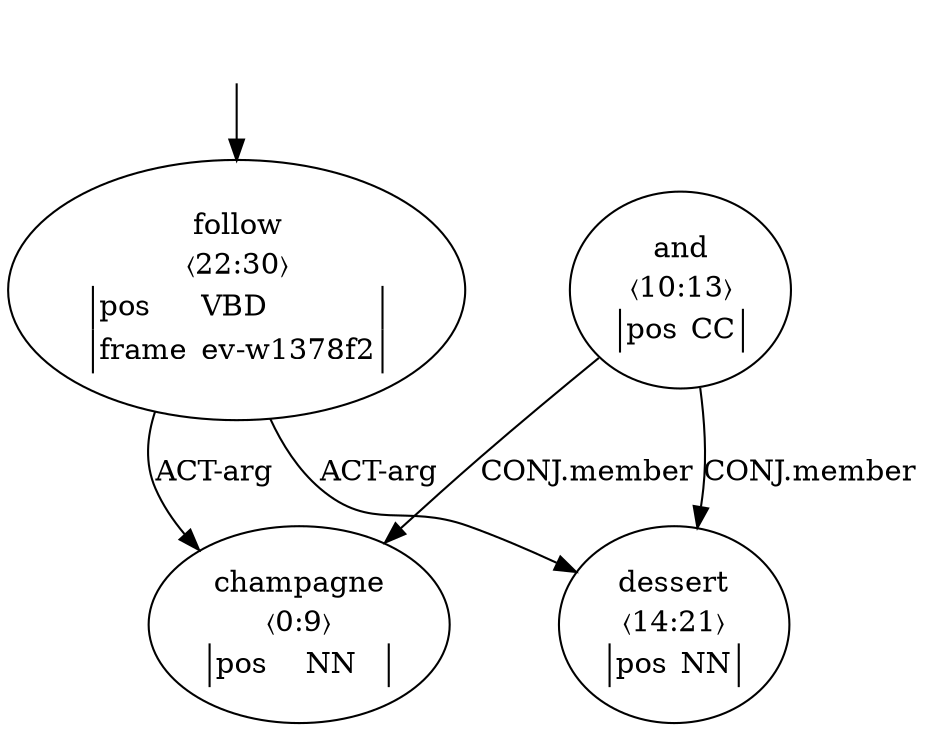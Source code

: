 digraph "20010008" {
  top [ style=invis ];
  top -> 3;
  0 [ label=<<table align="center" border="0" cellspacing="0"><tr><td colspan="2">champagne</td></tr><tr><td colspan="2">〈0:9〉</td></tr><tr><td sides="l" border="1" align="left">pos</td><td sides="r" border="1" align="left">NN</td></tr></table>> ];
  1 [ label=<<table align="center" border="0" cellspacing="0"><tr><td colspan="2">and</td></tr><tr><td colspan="2">〈10:13〉</td></tr><tr><td sides="l" border="1" align="left">pos</td><td sides="r" border="1" align="left">CC</td></tr></table>> ];
  2 [ label=<<table align="center" border="0" cellspacing="0"><tr><td colspan="2">dessert</td></tr><tr><td colspan="2">〈14:21〉</td></tr><tr><td sides="l" border="1" align="left">pos</td><td sides="r" border="1" align="left">NN</td></tr></table>> ];
  3 [ label=<<table align="center" border="0" cellspacing="0"><tr><td colspan="2">follow</td></tr><tr><td colspan="2">〈22:30〉</td></tr><tr><td sides="l" border="1" align="left">pos</td><td sides="r" border="1" align="left">VBD</td></tr><tr><td sides="l" border="1" align="left">frame</td><td sides="r" border="1" align="left">ev-w1378f2</td></tr></table>> ];
  3 -> 2 [ label="ACT-arg" ];
  3 -> 0 [ label="ACT-arg" ];
  1 -> 2 [ label="CONJ.member" ];
  1 -> 0 [ label="CONJ.member" ];
}

